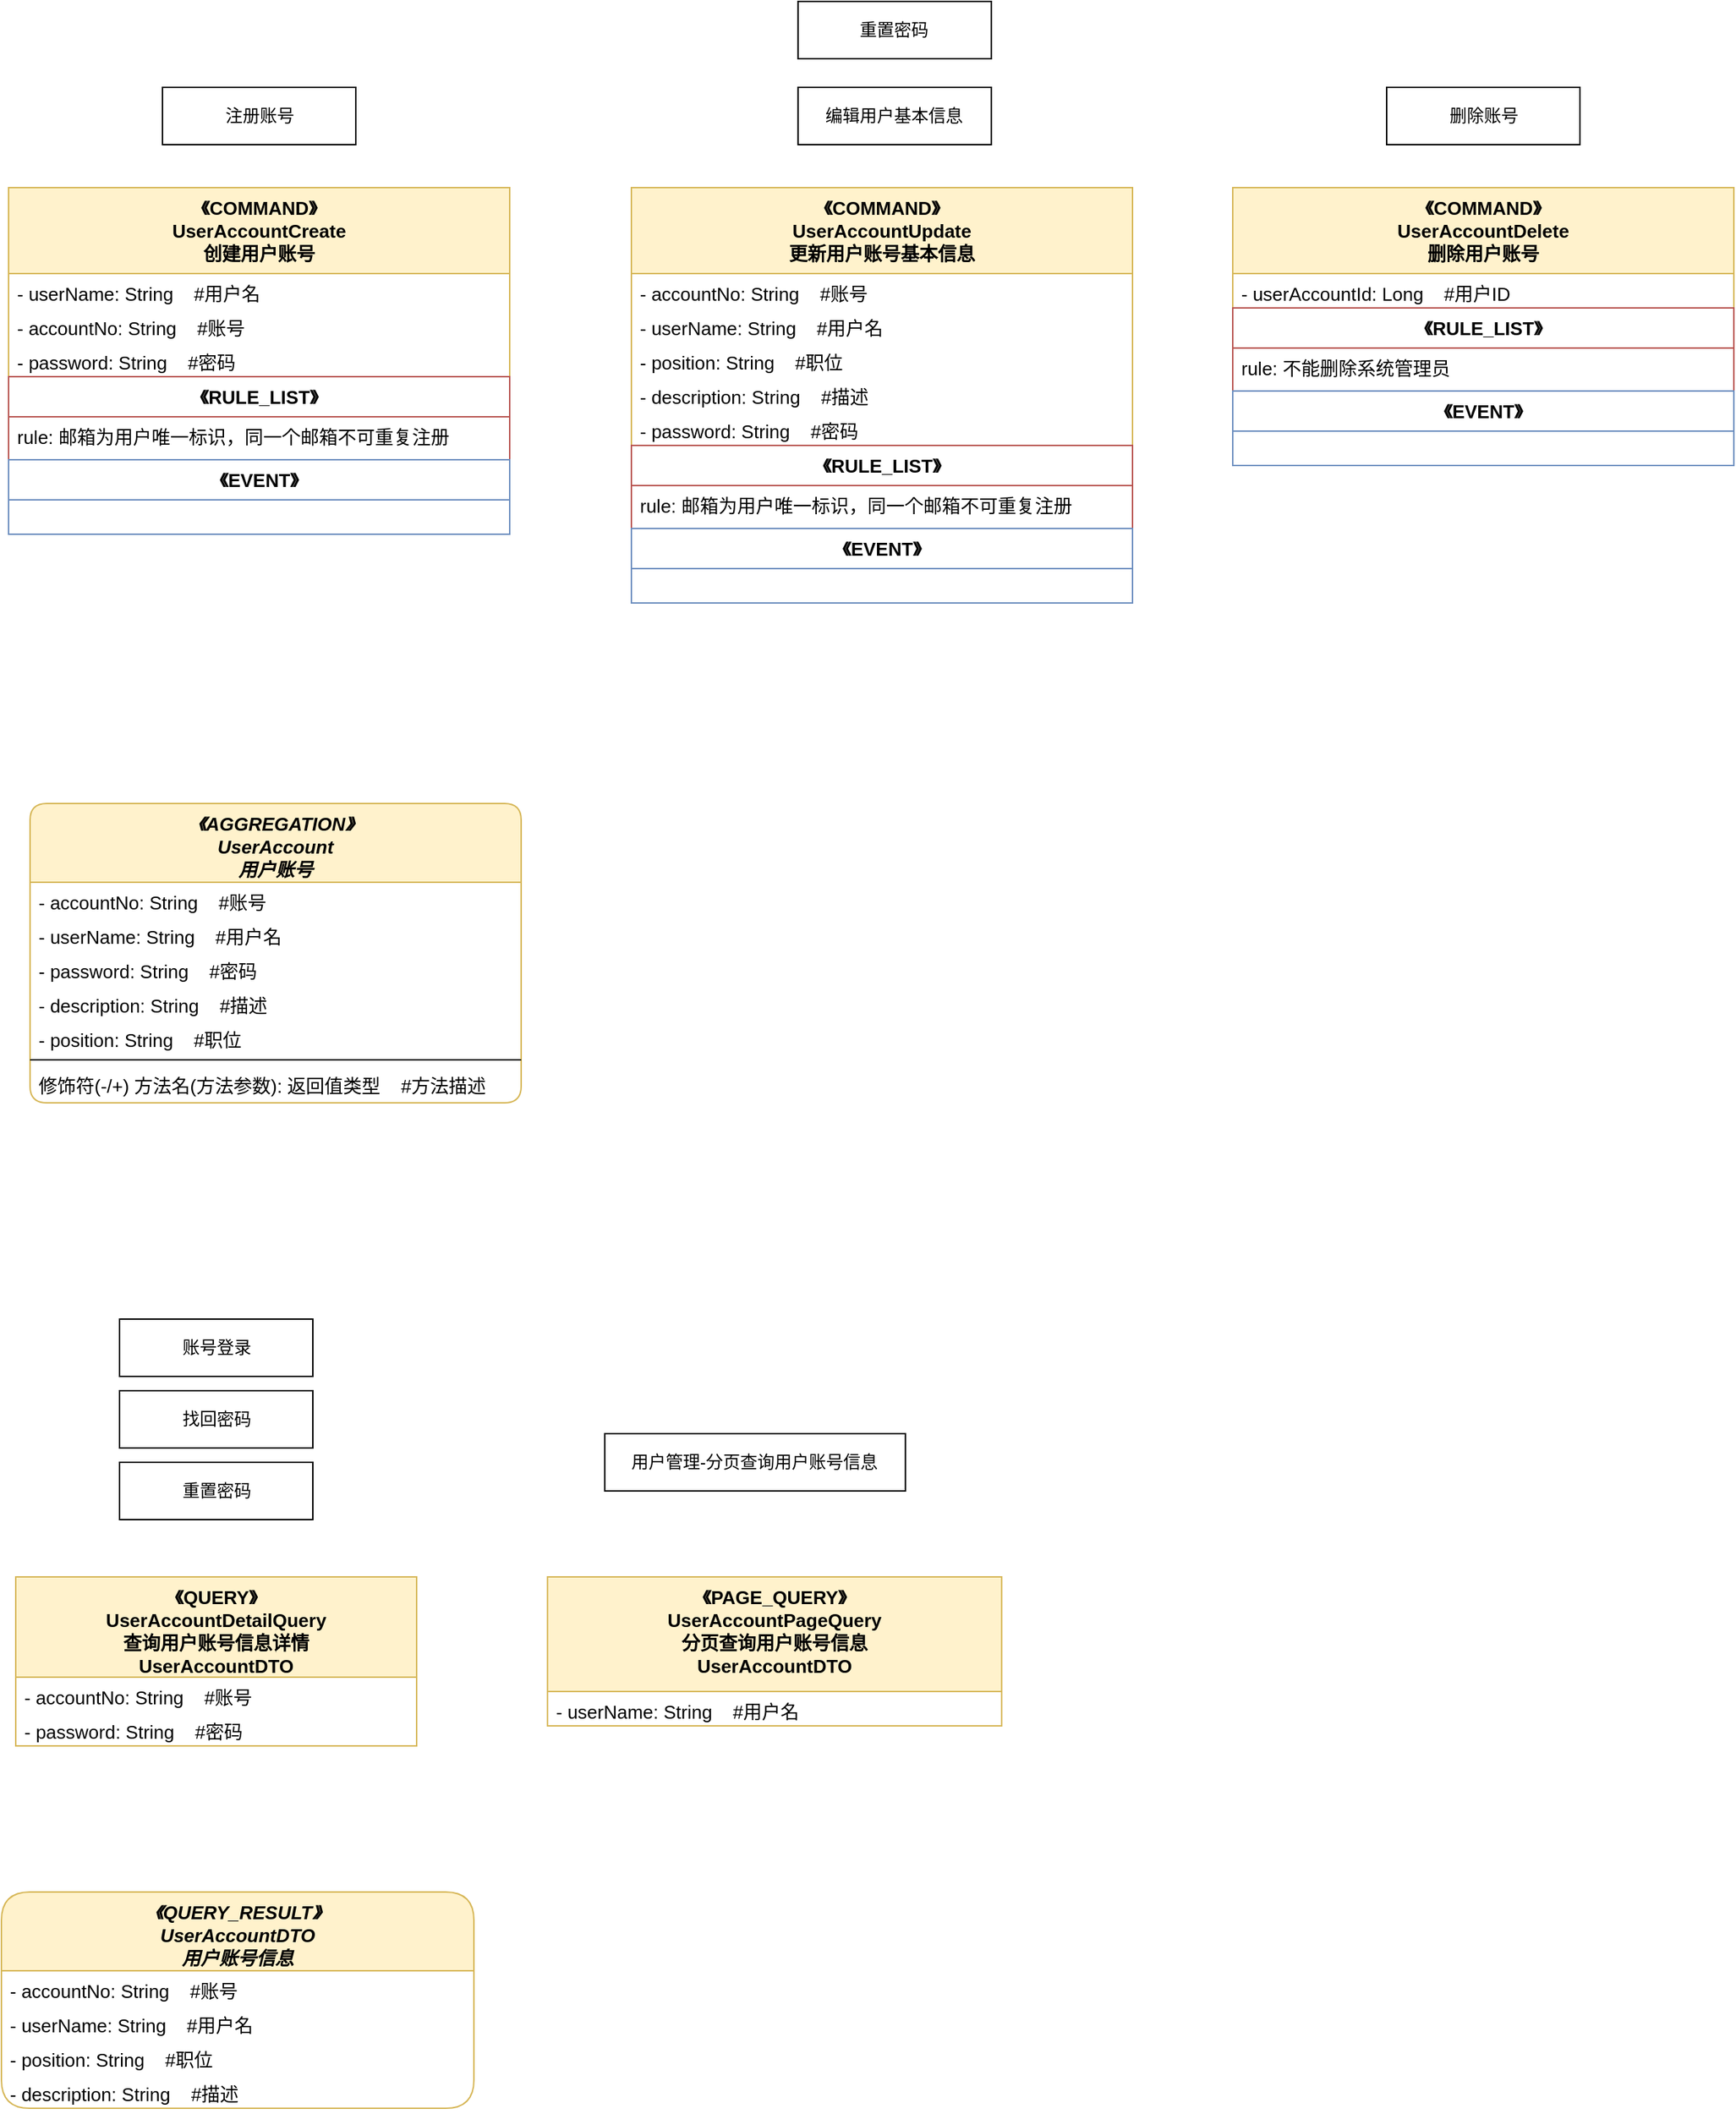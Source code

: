<mxfile version="20.2.3" type="WAKEDATA">
  <diagram id="ycGnjYmzJwle-k11gkEK" name="第 1 页">
    <mxGraphModel dx="2666" dy="2084" grid="1" gridSize="10" guides="1" tooltips="1" connect="1" arrows="1" fold="1" page="0" pageScale="1" pageWidth="827" pageHeight="1169" background="none" math="0" shadow="0">
      <root>
        <mxCell id="0" />
        <mxCell id="1" parent="0" />
        <object label="%nodeDesc%" placeholders="1" nodeDesc="找回密码" shapeType="NODE" id="sKvUZOpLVJZpcuS5SLXf-1">
          <mxCell style="rounded=0;whiteSpace=wrap;html=1;shadow=0;glass=0;sketch=0;fillStyle=auto;strokeWidth=1;metaEdit=1;resizable=1;rotatable=0;snapToPoint=0;connectable=1;absoluteArcSize=0;noLabel=0;labelPadding=0;allowArrows=1;recursiveResize=1;expand=1;editable=1;movable=1;deletable=1;fixDash=0;collapsible=0;portConstraintRotation=0;points=[[0,0.5,0,0,0],[1,0.5,0,0,0]];backgroundOutline=0;resizeHeight=1;resizeWidth=1;" vertex="1" parent="1">
            <mxGeometry x="-717.5" y="-40" width="135" height="40" as="geometry" />
          </mxCell>
        </object>
        <object label="《%shapeType%》&#xa;%className%&#xa;%classDesc%&#xa;%queryResultType%" placeholders="1" shapeType="QUERY" className="UserAccountDetailQuery" queryResultType="UserAccountDTO" classDesc="查询用户账号信息详情" id="sKvUZOpLVJZpcuS5SLXf-2">
          <mxCell style="swimlane;fontStyle=1;align=center;verticalAlign=top;childLayout=stackLayout;horizontal=1;startSize=70;horizontalStack=0;resizeParent=1;resizeParentMax=0;resizeLast=0;collapsible=1;marginBottom=0;fixDash=1;container=1;enumerate=0;treeMoving=1;swimlaneBody=1;fillOpacity=100;strokeOpacity=100;overflow=visible;rounded=0;swimlaneLine=1;sketch=0;shadow=0;arcSize=2;strokeWidth=1;fillStyle=auto;swimlaneFillColor=none;metaEdit=1;labelPadding=0;cloneable=1;separatorColor=none;swimlaneHead=1;noLabel=0;direction=east;portConstraint=none;portConstraintRotation=0;rotation=0;connectable=1;snapToPoint=0;perimeter=rectanglePerimeter;dropTarget=1;expand=1;part=1;backgroundOutline=1;movableLabel=1;autosize=1;fixedWidth=0;resizable=1;resizeWidth=0;resizeHeight=0;rotatable=1;treeFolding=0;pointerEvents=1;moveCells=0;comic=0;enumerateValue=123;allowArrows=0;fontFamily=Helvetica;fontSize=13;fillColor=#fff2cc;strokeColor=#d6b656;" vertex="1" parent="1">
            <mxGeometry x="-790.0" y="90" width="280" height="118" as="geometry">
              <mxRectangle y="28" width="250" height="50" as="alternateBounds" />
            </mxGeometry>
          </mxCell>
        </object>
        <object label="%fieldModify% %fieldName%: %fieldType%    #%fieldDesc%" placeholders="1" shapeType="FIELD" fieldName="accountNo" fieldType="String" fieldModify="-" fieldDesc="账号" id="sKvUZOpLVJZpcuS5SLXf-3">
          <mxCell style="text;strokeColor=none;fillColor=none;align=left;verticalAlign=top;spacingLeft=4;spacingRight=4;overflow=hidden;rotatable=0;points=[];portConstraint=none;metaEdit=1;cloneable=1;rotation=0;connectable=1;container=0;dropTarget=1;imageAspect=1;absoluteArcSize=0;portConstraintRotation=0;snapToPoint=0;fixDash=0;pointerEvents=0;enumerate=0;resizeHeight=1;resizeWidth=1;autosize=1;part=1;movable=1;rounded=0;fontFamily=Helvetica;fontSize=13;fontColor=default;" vertex="1" parent="sKvUZOpLVJZpcuS5SLXf-2">
            <mxGeometry y="70" width="280" height="24" as="geometry" />
          </mxCell>
        </object>
        <object label="%fieldModify% %fieldName%: %fieldType%    #%fieldDesc%" placeholders="1" shapeType="FIELD" fieldName="password" fieldType="String" fieldModify="-" fieldDesc="密码" id="sKvUZOpLVJZpcuS5SLXf-4">
          <mxCell style="text;strokeColor=none;fillColor=none;align=left;verticalAlign=top;spacingLeft=4;spacingRight=4;overflow=hidden;rotatable=0;points=[];portConstraint=none;metaEdit=1;cloneable=1;rotation=0;connectable=1;container=0;dropTarget=1;imageAspect=1;absoluteArcSize=0;portConstraintRotation=0;snapToPoint=0;fixDash=0;pointerEvents=0;enumerate=0;resizeHeight=1;resizeWidth=1;autosize=1;part=1;movable=1;rounded=0;fontFamily=Helvetica;fontSize=13;fontColor=default;" vertex="1" parent="sKvUZOpLVJZpcuS5SLXf-2">
            <mxGeometry y="94" width="280" height="24" as="geometry" />
          </mxCell>
        </object>
        <object label="%nodeDesc%" placeholders="1" nodeDesc="注册账号" shapeType="NODE" id="sKvUZOpLVJZpcuS5SLXf-5">
          <mxCell style="rounded=0;whiteSpace=wrap;html=1;shadow=0;glass=0;sketch=0;fillStyle=auto;strokeWidth=1;metaEdit=1;resizable=1;rotatable=0;snapToPoint=0;connectable=1;absoluteArcSize=0;noLabel=0;labelPadding=0;allowArrows=1;recursiveResize=1;expand=1;editable=1;movable=1;deletable=1;fixDash=0;collapsible=0;portConstraintRotation=0;points=[[0,0.5,0,0,0],[1,0.5,0,0,0]];backgroundOutline=0;resizeHeight=1;resizeWidth=1;" vertex="1" parent="1">
            <mxGeometry x="-687.5" y="-950" width="135" height="40" as="geometry" />
          </mxCell>
        </object>
        <object label="《%shapeType%》&#xa;%className%&#xa;%classDesc%" placeholders="1" shapeType="COMMAND" classPackage="create" classDesc="创建用户账号" className="UserAccountCreate" cmdType="ADD" id="sKvUZOpLVJZpcuS5SLXf-6">
          <mxCell style="swimlane;fontStyle=1;align=center;verticalAlign=top;childLayout=stackLayout;horizontal=1;startSize=60;horizontalStack=0;resizeParent=1;resizeParentMax=0;resizeLast=0;collapsible=1;marginBottom=0;fixDash=1;container=1;enumerate=0;treeMoving=1;swimlaneBody=1;fillOpacity=100;strokeOpacity=100;overflow=visible;rounded=0;swimlaneLine=1;sketch=0;shadow=0;arcSize=9;strokeWidth=1;fillStyle=auto;swimlaneFillColor=default;metaEdit=1;labelPadding=0;cloneable=1;separatorColor=none;swimlaneHead=1;noLabel=0;direction=east;portConstraint=none;portConstraintRotation=0;rotation=0;connectable=0;snapToPoint=0;perimeter=rectanglePerimeter;dropTarget=1;expand=1;part=1;backgroundOutline=1;movableLabel=1;autosize=1;fixedWidth=1;resizable=1;resizeWidth=0;resizeHeight=0;rotatable=1;treeFolding=0;pointerEvents=1;moveCells=0;comic=0;enumerateValue=123;allowArrows=0;fontFamily=Helvetica;fontSize=13;fillColor=#fff2cc;strokeColor=#d6b656;" vertex="1" parent="1">
            <mxGeometry x="-795" y="-880" width="350" height="242" as="geometry">
              <mxRectangle x="-950" y="80" width="350" height="70" as="alternateBounds" />
            </mxGeometry>
          </mxCell>
        </object>
        <object label="%fieldModify% %fieldName%: %fieldType%    #%fieldDesc%" placeholders="1" shapeType="FIELD" fieldName="userName" fieldType="String" fieldModify="-" fieldDesc="用户名" id="sKvUZOpLVJZpcuS5SLXf-30">
          <mxCell style="text;strokeColor=none;fillColor=none;align=left;verticalAlign=top;spacingLeft=4;spacingRight=4;overflow=hidden;rotatable=0;points=[];portConstraint=none;metaEdit=1;cloneable=1;rotation=0;connectable=1;container=0;dropTarget=1;imageAspect=1;absoluteArcSize=0;portConstraintRotation=0;snapToPoint=0;fixDash=0;pointerEvents=0;enumerate=0;resizeHeight=1;resizeWidth=1;autosize=1;part=1;movable=1;rounded=0;fontFamily=Helvetica;fontSize=13;fontColor=default;" vertex="1" parent="sKvUZOpLVJZpcuS5SLXf-6">
            <mxGeometry y="60" width="350" height="24" as="geometry" />
          </mxCell>
        </object>
        <object label="%fieldModify% %fieldName%: %fieldType%    #%fieldDesc%" placeholders="1" shapeType="FIELD" fieldName="accountNo" fieldType="String" fieldModify="-" fieldDesc="账号" id="sKvUZOpLVJZpcuS5SLXf-11">
          <mxCell style="text;strokeColor=none;fillColor=none;align=left;verticalAlign=top;spacingLeft=4;spacingRight=4;overflow=hidden;rotatable=0;points=[];portConstraint=none;metaEdit=1;cloneable=1;rotation=0;connectable=1;container=0;dropTarget=1;imageAspect=1;absoluteArcSize=0;portConstraintRotation=0;snapToPoint=0;fixDash=0;pointerEvents=0;enumerate=0;resizeHeight=1;resizeWidth=1;autosize=1;part=1;movable=1;rounded=0;fontFamily=Helvetica;fontSize=13;fontColor=default;" vertex="1" parent="sKvUZOpLVJZpcuS5SLXf-6">
            <mxGeometry y="84" width="350" height="24" as="geometry" />
          </mxCell>
        </object>
        <object label="%fieldModify% %fieldName%: %fieldType%    #%fieldDesc%" placeholders="1" shapeType="FIELD" fieldName="password" fieldType="String" fieldModify="-" fieldDesc="密码" id="sKvUZOpLVJZpcuS5SLXf-12">
          <mxCell style="text;strokeColor=none;fillColor=none;align=left;verticalAlign=top;spacingLeft=4;spacingRight=4;overflow=hidden;rotatable=0;points=[];portConstraint=none;metaEdit=1;cloneable=1;rotation=0;connectable=1;container=0;dropTarget=1;imageAspect=1;absoluteArcSize=0;portConstraintRotation=0;snapToPoint=0;fixDash=0;pointerEvents=0;enumerate=0;resizeHeight=1;resizeWidth=1;autosize=1;part=1;movable=1;rounded=0;fontFamily=Helvetica;fontSize=13;fontColor=default;" vertex="1" parent="sKvUZOpLVJZpcuS5SLXf-6">
            <mxGeometry y="108" width="350" height="24" as="geometry" />
          </mxCell>
        </object>
        <object label="《%shapeType%》" placeholders="1" shapeType="RULE_LIST" id="sKvUZOpLVJZpcuS5SLXf-8">
          <mxCell style="swimlane;fontStyle=1;align=center;verticalAlign=top;childLayout=stackLayout;horizontal=1;startSize=28;horizontalStack=0;resizeParent=1;resizeParentMax=0;resizeLast=0;collapsible=1;marginBottom=0;fixDash=1;container=1;enumerate=0;treeMoving=1;swimlaneBody=1;fillOpacity=100;strokeOpacity=100;overflow=visible;rounded=0;swimlaneLine=1;sketch=0;shadow=0;arcSize=19;strokeWidth=1;fillStyle=auto;swimlaneFillColor=none;metaEdit=1;labelPadding=0;cloneable=1;separatorColor=none;swimlaneHead=1;noLabel=0;direction=east;portConstraint=none;portConstraintRotation=0;rotation=0;connectable=0;snapToPoint=0;perimeter=rectanglePerimeter;dropTarget=1;expand=1;part=1;backgroundOutline=1;movableLabel=1;autosize=1;fixedWidth=0;resizable=1;resizeWidth=0;resizeHeight=0;rotatable=1;treeFolding=0;pointerEvents=1;moveCells=0;comic=0;enumerateValue=123;allowArrows=0;fontFamily=Helvetica;fontSize=13;glass=0;editable=1;movable=1;deletable=1;fillColor=none;strokeColor=#b85450;gradientColor=none;" vertex="1" parent="sKvUZOpLVJZpcuS5SLXf-6">
            <mxGeometry y="132" width="350" height="58" as="geometry">
              <mxRectangle y="256" width="420" height="50" as="alternateBounds" />
            </mxGeometry>
          </mxCell>
        </object>
        <object label="rule: %ruleDesc%" placeholders="1" shapeType="RULE_ITEM" ruleDesc="邮箱为用户唯一标识，同一个邮箱不可重复注册" id="sKvUZOpLVJZpcuS5SLXf-9">
          <mxCell style="text;strokeColor=none;fillColor=none;align=left;verticalAlign=top;spacingLeft=4;spacingRight=4;overflow=hidden;rotatable=0;points=[];portConstraint=none;metaEdit=1;cloneable=1;rotation=0;connectable=1;container=0;dropTarget=1;imageAspect=1;absoluteArcSize=0;portConstraintRotation=0;snapToPoint=0;fixDash=0;pointerEvents=0;enumerate=0;resizeHeight=1;resizeWidth=1;autosize=1;part=1;movable=1;rounded=0;fontFamily=Helvetica;fontSize=13;fontColor=default;" vertex="1" parent="sKvUZOpLVJZpcuS5SLXf-8">
            <mxGeometry y="28" width="350" height="30" as="geometry" />
          </mxCell>
        </object>
        <object label="《%shapeType%》" placeholders="1" shapeType="EVENT" id="sKvUZOpLVJZpcuS5SLXf-10">
          <mxCell style="swimlane;fontStyle=1;align=center;verticalAlign=top;childLayout=stackLayout;horizontal=1;startSize=28;horizontalStack=0;resizeParent=1;resizeParentMax=0;resizeLast=0;collapsible=1;marginBottom=0;fixDash=1;container=1;enumerate=0;treeMoving=1;swimlaneBody=1;fillOpacity=100;strokeOpacity=100;overflow=visible;rounded=0;swimlaneLine=1;sketch=0;shadow=0;arcSize=19;strokeWidth=1;fillStyle=auto;swimlaneFillColor=none;metaEdit=1;labelPadding=0;cloneable=1;separatorColor=none;swimlaneHead=1;noLabel=0;direction=east;portConstraint=none;portConstraintRotation=0;rotation=0;connectable=0;snapToPoint=0;perimeter=rectanglePerimeter;dropTarget=1;expand=1;part=1;backgroundOutline=1;movableLabel=1;autosize=1;fixedWidth=0;resizable=1;resizeWidth=0;resizeHeight=0;rotatable=1;treeFolding=0;pointerEvents=1;moveCells=0;comic=0;enumerateValue=123;allowArrows=0;fontFamily=Helvetica;fontSize=13;glass=0;editable=1;movable=1;deletable=1;fillColor=none;strokeColor=#6c8ebf;gradientColor=#7ea6e0;" vertex="1" parent="sKvUZOpLVJZpcuS5SLXf-6">
            <mxGeometry y="190" width="350" height="52" as="geometry">
              <mxRectangle y="204" width="420" height="50" as="alternateBounds" />
            </mxGeometry>
          </mxCell>
        </object>
        <object label="%nodeDesc%" placeholders="1" nodeDesc="账号登录" shapeType="NODE" id="sKvUZOpLVJZpcuS5SLXf-14">
          <mxCell style="rounded=0;whiteSpace=wrap;html=1;shadow=0;glass=0;sketch=0;fillStyle=auto;strokeWidth=1;metaEdit=1;resizable=1;rotatable=0;snapToPoint=0;connectable=1;absoluteArcSize=0;noLabel=0;labelPadding=0;allowArrows=1;recursiveResize=1;expand=1;editable=1;movable=1;deletable=1;fixDash=0;collapsible=0;portConstraintRotation=0;points=[[0,0.5,0,0,0],[1,0.5,0,0,0]];backgroundOutline=0;resizeHeight=1;resizeWidth=1;" vertex="1" parent="1">
            <mxGeometry x="-717.5" y="-90" width="135" height="40" as="geometry" />
          </mxCell>
        </object>
        <object label="%nodeDesc%" placeholders="1" nodeDesc="编辑用户基本信息" shapeType="NODE" id="sKvUZOpLVJZpcuS5SLXf-16">
          <mxCell style="rounded=0;whiteSpace=wrap;html=1;shadow=0;glass=0;sketch=0;fillStyle=auto;strokeWidth=1;metaEdit=1;resizable=1;rotatable=0;snapToPoint=0;connectable=1;absoluteArcSize=0;noLabel=0;labelPadding=0;allowArrows=1;recursiveResize=1;expand=1;editable=1;movable=1;deletable=1;fixDash=0;collapsible=0;portConstraintRotation=0;points=[[0,0.5,0,0,0],[1,0.5,0,0,0]];backgroundOutline=0;resizeHeight=1;resizeWidth=1;" vertex="1" parent="1">
            <mxGeometry x="-243.62" y="-950" width="135" height="40" as="geometry" />
          </mxCell>
        </object>
        <object label="《%shapeType%》&#xa;%className%&#xa;%classDesc%" placeholders="1" shapeType="COMMAND" classPackage="update" classDesc="更新用户账号基本信息" className="UserAccountUpdate" cmdType="UPDATE" id="sKvUZOpLVJZpcuS5SLXf-17">
          <mxCell style="swimlane;fontStyle=1;align=center;verticalAlign=top;childLayout=stackLayout;horizontal=1;startSize=60;horizontalStack=0;resizeParent=1;resizeParentMax=0;resizeLast=0;collapsible=1;marginBottom=0;fixDash=1;container=1;enumerate=0;treeMoving=1;swimlaneBody=1;fillOpacity=100;strokeOpacity=100;overflow=visible;rounded=0;swimlaneLine=1;sketch=0;shadow=0;arcSize=9;strokeWidth=1;fillStyle=auto;swimlaneFillColor=default;metaEdit=1;labelPadding=0;cloneable=1;separatorColor=none;swimlaneHead=1;noLabel=0;direction=east;portConstraint=none;portConstraintRotation=0;rotation=0;connectable=0;snapToPoint=0;perimeter=rectanglePerimeter;dropTarget=1;expand=1;part=1;backgroundOutline=1;movableLabel=1;autosize=1;fixedWidth=1;resizable=1;resizeWidth=0;resizeHeight=0;rotatable=1;treeFolding=0;pointerEvents=1;moveCells=0;comic=0;enumerateValue=123;allowArrows=0;fontFamily=Helvetica;fontSize=13;fillColor=#fff2cc;strokeColor=#d6b656;" vertex="1" parent="1">
            <mxGeometry x="-360" y="-880" width="350" height="290" as="geometry">
              <mxRectangle x="-950" y="80" width="350" height="70" as="alternateBounds" />
            </mxGeometry>
          </mxCell>
        </object>
        <object label="%fieldModify% %fieldName%: %fieldType%    #%fieldDesc%" placeholders="1" shapeType="FIELD" fieldName="accountNo" fieldType="String" fieldModify="-" fieldDesc="账号" id="sKvUZOpLVJZpcuS5SLXf-18">
          <mxCell style="text;strokeColor=none;fillColor=none;align=left;verticalAlign=top;spacingLeft=4;spacingRight=4;overflow=hidden;rotatable=0;points=[];portConstraint=none;metaEdit=1;cloneable=1;rotation=0;connectable=1;container=0;dropTarget=1;imageAspect=1;absoluteArcSize=0;portConstraintRotation=0;snapToPoint=0;fixDash=0;pointerEvents=0;enumerate=0;resizeHeight=1;resizeWidth=1;autosize=1;part=1;movable=1;rounded=0;fontFamily=Helvetica;fontSize=13;fontColor=default;" vertex="1" parent="sKvUZOpLVJZpcuS5SLXf-17">
            <mxGeometry y="60" width="350" height="24" as="geometry" />
          </mxCell>
        </object>
        <object label="%fieldModify% %fieldName%: %fieldType%    #%fieldDesc%" placeholders="1" shapeType="FIELD" fieldName="userName" fieldType="String" fieldModify="-" fieldDesc="用户名" id="sKvUZOpLVJZpcuS5SLXf-23">
          <mxCell style="text;strokeColor=none;fillColor=none;align=left;verticalAlign=top;spacingLeft=4;spacingRight=4;overflow=hidden;rotatable=0;points=[];portConstraint=none;metaEdit=1;cloneable=1;rotation=0;connectable=1;container=0;dropTarget=1;imageAspect=1;absoluteArcSize=0;portConstraintRotation=0;snapToPoint=0;fixDash=0;pointerEvents=0;enumerate=0;resizeHeight=1;resizeWidth=1;autosize=1;part=1;movable=1;rounded=0;fontFamily=Helvetica;fontSize=13;fontColor=default;" vertex="1" parent="sKvUZOpLVJZpcuS5SLXf-17">
            <mxGeometry y="84" width="350" height="24" as="geometry" />
          </mxCell>
        </object>
        <object label="%fieldModify% %fieldName%: %fieldType%    #%fieldDesc%" placeholders="1" shapeType="FIELD" fieldName="position" fieldType="String" fieldModify="-" fieldDesc="职位" id="sKvUZOpLVJZpcuS5SLXf-24">
          <mxCell style="text;strokeColor=none;fillColor=none;align=left;verticalAlign=top;spacingLeft=4;spacingRight=4;overflow=hidden;rotatable=0;points=[];portConstraint=none;metaEdit=1;cloneable=1;rotation=0;connectable=1;container=0;dropTarget=1;imageAspect=1;absoluteArcSize=0;portConstraintRotation=0;snapToPoint=0;fixDash=0;pointerEvents=0;enumerate=0;resizeHeight=1;resizeWidth=1;autosize=1;part=1;movable=1;rounded=0;fontFamily=Helvetica;fontSize=13;fontColor=default;" vertex="1" parent="sKvUZOpLVJZpcuS5SLXf-17">
            <mxGeometry y="108" width="350" height="24" as="geometry" />
          </mxCell>
        </object>
        <object label="%fieldModify% %fieldName%: %fieldType%    #%fieldDesc%" placeholders="1" shapeType="FIELD" fieldName="description" fieldType="String" fieldModify="-" fieldDesc="描述" id="sKvUZOpLVJZpcuS5SLXf-25">
          <mxCell style="text;strokeColor=none;fillColor=none;align=left;verticalAlign=top;spacingLeft=4;spacingRight=4;overflow=hidden;rotatable=0;points=[];portConstraint=none;metaEdit=1;cloneable=1;rotation=0;connectable=1;container=0;dropTarget=1;imageAspect=1;absoluteArcSize=0;portConstraintRotation=0;snapToPoint=0;fixDash=0;pointerEvents=0;enumerate=0;resizeHeight=1;resizeWidth=1;autosize=1;part=1;movable=1;rounded=0;fontFamily=Helvetica;fontSize=13;fontColor=default;" vertex="1" parent="sKvUZOpLVJZpcuS5SLXf-17">
            <mxGeometry y="132" width="350" height="24" as="geometry" />
          </mxCell>
        </object>
        <object label="%fieldModify% %fieldName%: %fieldType%    #%fieldDesc%" placeholders="1" shapeType="FIELD" fieldName="password" fieldType="String" fieldModify="-" fieldDesc="密码" id="sKvUZOpLVJZpcuS5SLXf-19">
          <mxCell style="text;strokeColor=none;fillColor=none;align=left;verticalAlign=top;spacingLeft=4;spacingRight=4;overflow=hidden;rotatable=0;points=[];portConstraint=none;metaEdit=1;cloneable=1;rotation=0;connectable=1;container=0;dropTarget=1;imageAspect=1;absoluteArcSize=0;portConstraintRotation=0;snapToPoint=0;fixDash=0;pointerEvents=0;enumerate=0;resizeHeight=1;resizeWidth=1;autosize=1;part=1;movable=1;rounded=0;fontFamily=Helvetica;fontSize=13;fontColor=default;" vertex="1" parent="sKvUZOpLVJZpcuS5SLXf-17">
            <mxGeometry y="156" width="350" height="24" as="geometry" />
          </mxCell>
        </object>
        <object label="《%shapeType%》" placeholders="1" shapeType="RULE_LIST" id="sKvUZOpLVJZpcuS5SLXf-20">
          <mxCell style="swimlane;fontStyle=1;align=center;verticalAlign=top;childLayout=stackLayout;horizontal=1;startSize=28;horizontalStack=0;resizeParent=1;resizeParentMax=0;resizeLast=0;collapsible=1;marginBottom=0;fixDash=1;container=1;enumerate=0;treeMoving=1;swimlaneBody=1;fillOpacity=100;strokeOpacity=100;overflow=visible;rounded=0;swimlaneLine=1;sketch=0;shadow=0;arcSize=19;strokeWidth=1;fillStyle=auto;swimlaneFillColor=none;metaEdit=1;labelPadding=0;cloneable=1;separatorColor=none;swimlaneHead=1;noLabel=0;direction=east;portConstraint=none;portConstraintRotation=0;rotation=0;connectable=0;snapToPoint=0;perimeter=rectanglePerimeter;dropTarget=1;expand=1;part=1;backgroundOutline=1;movableLabel=1;autosize=1;fixedWidth=0;resizable=1;resizeWidth=0;resizeHeight=0;rotatable=1;treeFolding=0;pointerEvents=1;moveCells=0;comic=0;enumerateValue=123;allowArrows=0;fontFamily=Helvetica;fontSize=13;glass=0;editable=1;movable=1;deletable=1;fillColor=none;strokeColor=#b85450;gradientColor=none;" vertex="1" parent="sKvUZOpLVJZpcuS5SLXf-17">
            <mxGeometry y="180" width="350" height="58" as="geometry">
              <mxRectangle y="256" width="420" height="50" as="alternateBounds" />
            </mxGeometry>
          </mxCell>
        </object>
        <object label="rule: %ruleDesc%" placeholders="1" shapeType="RULE_ITEM" ruleDesc="邮箱为用户唯一标识，同一个邮箱不可重复注册" id="sKvUZOpLVJZpcuS5SLXf-21">
          <mxCell style="text;strokeColor=none;fillColor=none;align=left;verticalAlign=top;spacingLeft=4;spacingRight=4;overflow=hidden;rotatable=0;points=[];portConstraint=none;metaEdit=1;cloneable=1;rotation=0;connectable=1;container=0;dropTarget=1;imageAspect=1;absoluteArcSize=0;portConstraintRotation=0;snapToPoint=0;fixDash=0;pointerEvents=0;enumerate=0;resizeHeight=1;resizeWidth=1;autosize=1;part=1;movable=1;rounded=0;fontFamily=Helvetica;fontSize=13;fontColor=default;" vertex="1" parent="sKvUZOpLVJZpcuS5SLXf-20">
            <mxGeometry y="28" width="350" height="30" as="geometry" />
          </mxCell>
        </object>
        <object label="《%shapeType%》" placeholders="1" shapeType="EVENT" id="sKvUZOpLVJZpcuS5SLXf-22">
          <mxCell style="swimlane;fontStyle=1;align=center;verticalAlign=top;childLayout=stackLayout;horizontal=1;startSize=28;horizontalStack=0;resizeParent=1;resizeParentMax=0;resizeLast=0;collapsible=1;marginBottom=0;fixDash=1;container=1;enumerate=0;treeMoving=1;swimlaneBody=1;fillOpacity=100;strokeOpacity=100;overflow=visible;rounded=0;swimlaneLine=1;sketch=0;shadow=0;arcSize=19;strokeWidth=1;fillStyle=auto;swimlaneFillColor=none;metaEdit=1;labelPadding=0;cloneable=1;separatorColor=none;swimlaneHead=1;noLabel=0;direction=east;portConstraint=none;portConstraintRotation=0;rotation=0;connectable=0;snapToPoint=0;perimeter=rectanglePerimeter;dropTarget=1;expand=1;part=1;backgroundOutline=1;movableLabel=1;autosize=1;fixedWidth=0;resizable=1;resizeWidth=0;resizeHeight=0;rotatable=1;treeFolding=0;pointerEvents=1;moveCells=0;comic=0;enumerateValue=123;allowArrows=0;fontFamily=Helvetica;fontSize=13;glass=0;editable=1;movable=1;deletable=1;fillColor=none;strokeColor=#6c8ebf;gradientColor=#7ea6e0;" vertex="1" parent="sKvUZOpLVJZpcuS5SLXf-17">
            <mxGeometry y="238" width="350" height="52" as="geometry">
              <mxRectangle y="204" width="420" height="50" as="alternateBounds" />
            </mxGeometry>
          </mxCell>
        </object>
        <object label="%nodeDesc%" placeholders="1" nodeDesc="重置密码" shapeType="NODE" id="sKvUZOpLVJZpcuS5SLXf-26">
          <mxCell style="rounded=0;whiteSpace=wrap;html=1;shadow=0;glass=0;sketch=0;fillStyle=auto;strokeWidth=1;metaEdit=1;resizable=1;rotatable=0;snapToPoint=0;connectable=1;absoluteArcSize=0;noLabel=0;labelPadding=0;allowArrows=1;recursiveResize=1;expand=1;editable=1;movable=1;deletable=1;fixDash=0;collapsible=0;portConstraintRotation=0;points=[[0,0.5,0,0,0],[1,0.5,0,0,0]];backgroundOutline=0;resizeHeight=1;resizeWidth=1;" vertex="1" parent="1">
            <mxGeometry x="-243.62" y="-1010" width="135" height="40" as="geometry" />
          </mxCell>
        </object>
        <object label="%nodeDesc%" placeholders="1" nodeDesc="用户管理-分页查询用户账号信息" shapeType="NODE" id="sKvUZOpLVJZpcuS5SLXf-27">
          <mxCell style="rounded=0;whiteSpace=wrap;html=1;shadow=0;glass=0;sketch=0;fillStyle=auto;strokeWidth=1;metaEdit=1;resizable=1;rotatable=0;snapToPoint=0;connectable=1;absoluteArcSize=0;noLabel=0;labelPadding=0;allowArrows=1;recursiveResize=1;expand=1;editable=1;movable=1;deletable=1;fixDash=0;collapsible=0;portConstraintRotation=0;points=[[0,0.5,0,0,0],[1,0.5,0,0,0]];backgroundOutline=0;resizeHeight=1;resizeWidth=1;" vertex="1" parent="1">
            <mxGeometry x="-378.62" y="-10" width="210" height="40" as="geometry" />
          </mxCell>
        </object>
        <object label="《%shapeType%》&#xa;%className%&#xa;%classDesc%&#xa;%queryResultType%" placeholders="1" shapeType="PAGE_QUERY" className="UserAccountPageQuery" classDesc="分页查询用户账号信息" queryResultType="UserAccountDTO" id="sKvUZOpLVJZpcuS5SLXf-28">
          <mxCell style="swimlane;fontStyle=1;align=center;verticalAlign=top;childLayout=stackLayout;horizontal=1;startSize=80;horizontalStack=0;resizeParent=1;resizeParentMax=0;resizeLast=0;collapsible=1;marginBottom=0;fixDash=1;container=1;enumerate=0;treeMoving=1;swimlaneBody=1;fillOpacity=100;strokeOpacity=100;overflow=visible;rounded=0;swimlaneLine=1;sketch=0;shadow=0;arcSize=3;strokeWidth=1;fillStyle=auto;swimlaneFillColor=none;metaEdit=1;labelPadding=0;cloneable=1;separatorColor=none;swimlaneHead=1;noLabel=0;direction=east;portConstraint=none;portConstraintRotation=0;rotation=0;connectable=1;snapToPoint=0;perimeter=rectanglePerimeter;dropTarget=1;expand=1;part=1;backgroundOutline=1;movableLabel=1;autosize=1;fixedWidth=0;resizable=1;resizeWidth=0;resizeHeight=0;rotatable=1;treeFolding=0;pointerEvents=1;moveCells=0;comic=0;enumerateValue=123;allowArrows=0;fontFamily=Helvetica;fontSize=13;fillColor=#fff2cc;strokeColor=#d6b656;" vertex="1" parent="1">
            <mxGeometry x="-418.62" y="90" width="317.25" height="104" as="geometry">
              <mxRectangle y="28" width="250" height="50" as="alternateBounds" />
            </mxGeometry>
          </mxCell>
        </object>
        <object label="%fieldModify% %fieldName%: %fieldType%    #%fieldDesc%" placeholders="1" shapeType="FIELD" fieldName="userName" fieldType="String" fieldModify="-" fieldDesc="用户名" id="sKvUZOpLVJZpcuS5SLXf-56">
          <mxCell style="text;strokeColor=none;fillColor=none;align=left;verticalAlign=top;spacingLeft=4;spacingRight=4;overflow=hidden;rotatable=0;points=[];portConstraint=none;metaEdit=1;cloneable=1;rotation=0;connectable=1;container=0;dropTarget=1;imageAspect=1;absoluteArcSize=0;portConstraintRotation=0;snapToPoint=0;fixDash=0;pointerEvents=0;enumerate=0;resizeHeight=1;resizeWidth=1;autosize=1;part=1;movable=1;rounded=0;fontFamily=Helvetica;fontSize=13;fontColor=default;" vertex="1" parent="sKvUZOpLVJZpcuS5SLXf-28">
            <mxGeometry y="80" width="317.25" height="24" as="geometry" />
          </mxCell>
        </object>
        <object label="%nodeDesc%" placeholders="1" nodeDesc="删除账号" shapeType="NODE" id="sKvUZOpLVJZpcuS5SLXf-31">
          <mxCell style="rounded=0;whiteSpace=wrap;html=1;shadow=0;glass=0;sketch=0;fillStyle=auto;strokeWidth=1;metaEdit=1;resizable=1;rotatable=0;snapToPoint=0;connectable=1;absoluteArcSize=0;noLabel=0;labelPadding=0;allowArrows=1;recursiveResize=1;expand=1;editable=1;movable=1;deletable=1;fixDash=0;collapsible=0;portConstraintRotation=0;points=[[0,0.5,0,0,0],[1,0.5,0,0,0]];backgroundOutline=0;resizeHeight=1;resizeWidth=1;" vertex="1" parent="1">
            <mxGeometry x="167.5" y="-950" width="135" height="40" as="geometry" />
          </mxCell>
        </object>
        <object label="《%shapeType%》&#xa;%className%&#xa;%classDesc%" placeholders="1" shapeType="COMMAND" classPackage="delete" classDesc="删除用户账号" className="UserAccountDelete" cmdType="DELETE" id="sKvUZOpLVJZpcuS5SLXf-32">
          <mxCell style="swimlane;fontStyle=1;align=center;verticalAlign=top;childLayout=stackLayout;horizontal=1;startSize=60;horizontalStack=0;resizeParent=1;resizeParentMax=0;resizeLast=0;collapsible=1;marginBottom=0;fixDash=1;container=1;enumerate=0;treeMoving=1;swimlaneBody=1;fillOpacity=100;strokeOpacity=100;overflow=visible;rounded=0;swimlaneLine=1;sketch=0;shadow=0;arcSize=9;strokeWidth=1;fillStyle=auto;swimlaneFillColor=default;metaEdit=1;labelPadding=0;cloneable=1;separatorColor=none;swimlaneHead=1;noLabel=0;direction=east;portConstraint=none;portConstraintRotation=0;rotation=0;connectable=0;snapToPoint=0;perimeter=rectanglePerimeter;dropTarget=1;expand=1;part=1;backgroundOutline=1;movableLabel=1;autosize=1;fixedWidth=1;resizable=1;resizeWidth=0;resizeHeight=0;rotatable=1;treeFolding=0;pointerEvents=1;moveCells=0;comic=0;enumerateValue=123;allowArrows=0;fontFamily=Helvetica;fontSize=13;fillColor=#fff2cc;strokeColor=#d6b656;" vertex="1" parent="1">
            <mxGeometry x="60" y="-880" width="350" height="194" as="geometry">
              <mxRectangle x="-950" y="80" width="350" height="70" as="alternateBounds" />
            </mxGeometry>
          </mxCell>
        </object>
        <object label="%fieldModify% %fieldName%: %fieldType%    #%fieldDesc%" placeholders="1" shapeType="FIELD" fieldName="userAccountId" fieldType="Long" fieldModify="-" fieldDesc="用户ID" id="sKvUZOpLVJZpcuS5SLXf-33">
          <mxCell style="text;strokeColor=none;fillColor=none;align=left;verticalAlign=top;spacingLeft=4;spacingRight=4;overflow=hidden;rotatable=0;points=[];portConstraint=none;metaEdit=1;cloneable=1;rotation=0;connectable=1;container=0;dropTarget=1;imageAspect=1;absoluteArcSize=0;portConstraintRotation=0;snapToPoint=0;fixDash=0;pointerEvents=0;enumerate=0;resizeHeight=1;resizeWidth=1;autosize=1;part=1;movable=1;rounded=0;fontFamily=Helvetica;fontSize=13;fontColor=default;" vertex="1" parent="sKvUZOpLVJZpcuS5SLXf-32">
            <mxGeometry y="60" width="350" height="24" as="geometry" />
          </mxCell>
        </object>
        <object label="《%shapeType%》" placeholders="1" shapeType="RULE_LIST" id="sKvUZOpLVJZpcuS5SLXf-36">
          <mxCell style="swimlane;fontStyle=1;align=center;verticalAlign=top;childLayout=stackLayout;horizontal=1;startSize=28;horizontalStack=0;resizeParent=1;resizeParentMax=0;resizeLast=0;collapsible=1;marginBottom=0;fixDash=1;container=1;enumerate=0;treeMoving=1;swimlaneBody=1;fillOpacity=100;strokeOpacity=100;overflow=visible;rounded=0;swimlaneLine=1;sketch=0;shadow=0;arcSize=19;strokeWidth=1;fillStyle=auto;swimlaneFillColor=none;metaEdit=1;labelPadding=0;cloneable=1;separatorColor=none;swimlaneHead=1;noLabel=0;direction=east;portConstraint=none;portConstraintRotation=0;rotation=0;connectable=0;snapToPoint=0;perimeter=rectanglePerimeter;dropTarget=1;expand=1;part=1;backgroundOutline=1;movableLabel=1;autosize=1;fixedWidth=0;resizable=1;resizeWidth=0;resizeHeight=0;rotatable=1;treeFolding=0;pointerEvents=1;moveCells=0;comic=0;enumerateValue=123;allowArrows=0;fontFamily=Helvetica;fontSize=13;glass=0;editable=1;movable=1;deletable=1;fillColor=none;strokeColor=#b85450;gradientColor=none;" vertex="1" parent="sKvUZOpLVJZpcuS5SLXf-32">
            <mxGeometry y="84" width="350" height="58" as="geometry">
              <mxRectangle y="256" width="420" height="50" as="alternateBounds" />
            </mxGeometry>
          </mxCell>
        </object>
        <object label="rule: %ruleDesc%" placeholders="1" shapeType="RULE_ITEM" ruleDesc="不能删除系统管理员" id="sKvUZOpLVJZpcuS5SLXf-37">
          <mxCell style="text;strokeColor=none;fillColor=none;align=left;verticalAlign=top;spacingLeft=4;spacingRight=4;overflow=hidden;rotatable=0;points=[];portConstraint=none;metaEdit=1;cloneable=1;rotation=0;connectable=1;container=0;dropTarget=1;imageAspect=1;absoluteArcSize=0;portConstraintRotation=0;snapToPoint=0;fixDash=0;pointerEvents=0;enumerate=0;resizeHeight=1;resizeWidth=1;autosize=1;part=1;movable=1;rounded=0;fontFamily=Helvetica;fontSize=13;fontColor=default;" vertex="1" parent="sKvUZOpLVJZpcuS5SLXf-36">
            <mxGeometry y="28" width="350" height="30" as="geometry" />
          </mxCell>
        </object>
        <object label="《%shapeType%》" placeholders="1" shapeType="EVENT" id="sKvUZOpLVJZpcuS5SLXf-38">
          <mxCell style="swimlane;fontStyle=1;align=center;verticalAlign=top;childLayout=stackLayout;horizontal=1;startSize=28;horizontalStack=0;resizeParent=1;resizeParentMax=0;resizeLast=0;collapsible=1;marginBottom=0;fixDash=1;container=1;enumerate=0;treeMoving=1;swimlaneBody=1;fillOpacity=100;strokeOpacity=100;overflow=visible;rounded=0;swimlaneLine=1;sketch=0;shadow=0;arcSize=19;strokeWidth=1;fillStyle=auto;swimlaneFillColor=none;metaEdit=1;labelPadding=0;cloneable=1;separatorColor=none;swimlaneHead=1;noLabel=0;direction=east;portConstraint=none;portConstraintRotation=0;rotation=0;connectable=0;snapToPoint=0;perimeter=rectanglePerimeter;dropTarget=1;expand=1;part=1;backgroundOutline=1;movableLabel=1;autosize=1;fixedWidth=0;resizable=1;resizeWidth=0;resizeHeight=0;rotatable=1;treeFolding=0;pointerEvents=1;moveCells=0;comic=0;enumerateValue=123;allowArrows=0;fontFamily=Helvetica;fontSize=13;glass=0;editable=1;movable=1;deletable=1;fillColor=none;strokeColor=#6c8ebf;gradientColor=#7ea6e0;" vertex="1" parent="sKvUZOpLVJZpcuS5SLXf-32">
            <mxGeometry y="142" width="350" height="52" as="geometry">
              <mxRectangle y="204" width="420" height="50" as="alternateBounds" />
            </mxGeometry>
          </mxCell>
        </object>
        <object label="《%shapeType%》&#xa;%className%&#xa;%classDesc%" placeholders="1" shapeType="AGGREGATION" className="UserAccount" classDesc="用户账号" id="sKvUZOpLVJZpcuS5SLXf-39">
          <mxCell style="swimlane;fontStyle=3;align=center;verticalAlign=top;childLayout=stackLayout;horizontal=1;startSize=55;horizontalStack=0;resizeParent=1;resizeParentMax=0;resizeLast=0;collapsible=1;marginBottom=0;fixDash=1;container=1;enumerate=0;treeMoving=1;swimlaneBody=1;fillOpacity=100;strokeOpacity=100;overflow=visible;rounded=1;swimlaneLine=1;sketch=0;shadow=0;arcSize=7;fillColor=#fff2cc;strokeColor=#d6b656;strokeWidth=1;fillStyle=auto;swimlaneFillColor=default;metaEdit=1;labelPadding=0;cloneable=1;separatorColor=none;swimlaneHead=1;noLabel=0;direction=east;portConstraint=none;portConstraintRotation=0;rotation=0;connectable=1;snapToPoint=0;perimeter=rectanglePerimeter;dropTarget=1;expand=1;part=1;backgroundOutline=1;movableLabel=1;autosize=1;fixedWidth=0;resizable=1;resizeWidth=0;resizeHeight=0;rotatable=1;treeFolding=0;pointerEvents=1;moveCells=0;comic=0;enumerateValue=123;allowArrows=0;glass=0;fontFamily=Helvetica;fontSize=13;fontColor=default;" vertex="1" parent="1">
            <mxGeometry x="-780" y="-450" width="343" height="209" as="geometry">
              <mxRectangle x="70" y="410" width="250" height="50" as="alternateBounds" />
            </mxGeometry>
          </mxCell>
        </object>
        <object label="%fieldModify% %fieldName%: %fieldType%    #%fieldDesc%" placeholders="1" shapeType="FIELD" fieldName="accountNo" fieldType="String" fieldModify="-" fieldDesc="账号" id="sKvUZOpLVJZpcuS5SLXf-43">
          <mxCell style="text;strokeColor=none;fillColor=none;align=left;verticalAlign=top;spacingLeft=4;spacingRight=4;overflow=hidden;rotatable=0;points=[];portConstraint=none;metaEdit=1;cloneable=1;rotation=0;connectable=1;container=0;dropTarget=1;imageAspect=1;absoluteArcSize=0;portConstraintRotation=0;snapToPoint=0;fixDash=0;pointerEvents=0;enumerate=0;resizeHeight=1;resizeWidth=1;autosize=1;part=1;movable=1;rounded=0;fontFamily=Helvetica;fontSize=13;fontColor=default;" vertex="1" parent="sKvUZOpLVJZpcuS5SLXf-39">
            <mxGeometry y="55" width="343" height="24" as="geometry" />
          </mxCell>
        </object>
        <object label="%fieldModify% %fieldName%: %fieldType%    #%fieldDesc%" placeholders="1" shapeType="FIELD" fieldName="userName" fieldType="String" fieldModify="-" fieldDesc="用户名" id="sKvUZOpLVJZpcuS5SLXf-44">
          <mxCell style="text;strokeColor=none;fillColor=none;align=left;verticalAlign=top;spacingLeft=4;spacingRight=4;overflow=hidden;rotatable=0;points=[];portConstraint=none;metaEdit=1;cloneable=1;rotation=0;connectable=1;container=0;dropTarget=1;imageAspect=1;absoluteArcSize=0;portConstraintRotation=0;snapToPoint=0;fixDash=0;pointerEvents=0;enumerate=0;resizeHeight=1;resizeWidth=1;autosize=1;part=1;movable=1;rounded=0;fontFamily=Helvetica;fontSize=13;fontColor=default;" vertex="1" parent="sKvUZOpLVJZpcuS5SLXf-39">
            <mxGeometry y="79" width="343" height="24" as="geometry" />
          </mxCell>
        </object>
        <object label="%fieldModify% %fieldName%: %fieldType%    #%fieldDesc%" placeholders="1" shapeType="FIELD" fieldName="password" fieldType="String" fieldModify="-" fieldDesc="密码" id="sKvUZOpLVJZpcuS5SLXf-47">
          <mxCell style="text;strokeColor=none;fillColor=none;align=left;verticalAlign=top;spacingLeft=4;spacingRight=4;overflow=hidden;rotatable=0;points=[];portConstraint=none;metaEdit=1;cloneable=1;rotation=0;connectable=1;container=0;dropTarget=1;imageAspect=1;absoluteArcSize=0;portConstraintRotation=0;snapToPoint=0;fixDash=0;pointerEvents=0;enumerate=0;resizeHeight=1;resizeWidth=1;autosize=1;part=1;movable=1;rounded=0;fontFamily=Helvetica;fontSize=13;fontColor=default;" vertex="1" parent="sKvUZOpLVJZpcuS5SLXf-39">
            <mxGeometry y="103" width="343" height="24" as="geometry" />
          </mxCell>
        </object>
        <object label="%fieldModify% %fieldName%: %fieldType%    #%fieldDesc%" placeholders="1" shapeType="FIELD" fieldName="description" fieldType="String" fieldModify="-" fieldDesc="描述" id="sKvUZOpLVJZpcuS5SLXf-46">
          <mxCell style="text;strokeColor=none;fillColor=none;align=left;verticalAlign=top;spacingLeft=4;spacingRight=4;overflow=hidden;rotatable=0;points=[];portConstraint=none;metaEdit=1;cloneable=1;rotation=0;connectable=1;container=0;dropTarget=1;imageAspect=1;absoluteArcSize=0;portConstraintRotation=0;snapToPoint=0;fixDash=0;pointerEvents=0;enumerate=0;resizeHeight=1;resizeWidth=1;autosize=1;part=1;movable=1;rounded=0;fontFamily=Helvetica;fontSize=13;fontColor=default;" vertex="1" parent="sKvUZOpLVJZpcuS5SLXf-39">
            <mxGeometry y="127" width="343" height="24" as="geometry" />
          </mxCell>
        </object>
        <object label="%fieldModify% %fieldName%: %fieldType%    #%fieldDesc%" placeholders="1" shapeType="FIELD" fieldName="position" fieldType="String" fieldModify="-" fieldDesc="职位" id="sKvUZOpLVJZpcuS5SLXf-45">
          <mxCell style="text;strokeColor=none;fillColor=none;align=left;verticalAlign=top;spacingLeft=4;spacingRight=4;overflow=hidden;rotatable=0;points=[];portConstraint=none;metaEdit=1;cloneable=1;rotation=0;connectable=1;container=0;dropTarget=1;imageAspect=1;absoluteArcSize=0;portConstraintRotation=0;snapToPoint=0;fixDash=0;pointerEvents=0;enumerate=0;resizeHeight=1;resizeWidth=1;autosize=1;part=1;movable=1;rounded=0;fontFamily=Helvetica;fontSize=13;fontColor=default;" vertex="1" parent="sKvUZOpLVJZpcuS5SLXf-39">
            <mxGeometry y="151" width="343" height="24" as="geometry" />
          </mxCell>
        </object>
        <mxCell id="sKvUZOpLVJZpcuS5SLXf-41" value="" style="line;strokeWidth=1;fillColor=none;align=left;verticalAlign=middle;spacingTop=-1;spacingLeft=3;spacingRight=3;rotatable=0;labelPosition=right;points=[];portConstraint=eastwest;cloneable=1;rounded=0;part=1;fontFamily=Helvetica;fontSize=13;fontColor=default;" vertex="1" parent="sKvUZOpLVJZpcuS5SLXf-39">
          <mxGeometry y="175" width="343" height="8" as="geometry" />
        </mxCell>
        <object label="%methodModify% %methodName%(%methodAttr%): %methodReturn%    #%methodDesc%" shapeType="METHOD" placeholders="1" methodReturn="返回值类型" methodName="方法名" methodModify="修饰符(-/+)" methodDesc="方法描述" methodAttr="方法参数" id="sKvUZOpLVJZpcuS5SLXf-42">
          <mxCell style="text;strokeColor=none;fillColor=none;align=left;verticalAlign=top;spacingLeft=4;spacingRight=4;overflow=hidden;rotatable=0;points=[[0,0.5],[1,0.5]];portConstraint=eastwest;metaEdit=1;cloneable=1;rounded=0;part=1;fontFamily=Helvetica;fontSize=13;fontColor=default;" vertex="1" parent="sKvUZOpLVJZpcuS5SLXf-39">
            <mxGeometry y="183" width="343" height="26" as="geometry" />
          </mxCell>
        </object>
        <object label="《%shapeType%》&#xa;%className%&#xa;%classDesc%" placeholders="1" shapeType="QUERY_RESULT" className="UserAccountDTO" classDesc="用户账号信息" id="sKvUZOpLVJZpcuS5SLXf-48">
          <mxCell style="swimlane;fontStyle=3;align=center;verticalAlign=top;childLayout=stackLayout;horizontal=1;startSize=55;horizontalStack=0;resizeParent=1;resizeParentMax=0;resizeLast=0;collapsible=1;marginBottom=0;fixDash=1;container=1;enumerate=0;treeMoving=1;swimlaneBody=1;fillOpacity=100;strokeOpacity=100;overflow=visible;rounded=1;swimlaneLine=1;sketch=0;shadow=0;arcSize=12;strokeWidth=1;fillStyle=auto;swimlaneFillColor=none;metaEdit=1;labelPadding=0;cloneable=1;separatorColor=none;swimlaneHead=1;noLabel=0;direction=east;portConstraint=none;portConstraintRotation=0;rotation=0;connectable=1;snapToPoint=0;perimeter=rectanglePerimeter;dropTarget=1;expand=1;part=1;backgroundOutline=1;movableLabel=1;autosize=1;fixedWidth=0;resizable=1;resizeWidth=0;resizeHeight=0;rotatable=1;treeFolding=0;pointerEvents=1;moveCells=0;comic=0;enumerateValue=123;allowArrows=0;glass=0;fontFamily=Helvetica;fontSize=13;fillColor=#fff2cc;strokeColor=#d6b656;" vertex="1" parent="1">
            <mxGeometry x="-800" y="310" width="330" height="151" as="geometry">
              <mxRectangle x="70" y="410" width="250" height="50" as="alternateBounds" />
            </mxGeometry>
          </mxCell>
        </object>
        <object label="%fieldModify% %fieldName%: %fieldType%    #%fieldDesc%" placeholders="1" shapeType="FIELD" fieldName="accountNo" fieldType="String" fieldModify="-" fieldDesc="账号" id="sKvUZOpLVJZpcuS5SLXf-50">
          <mxCell style="text;strokeColor=none;fillColor=none;align=left;verticalAlign=top;spacingLeft=4;spacingRight=4;overflow=hidden;rotatable=0;points=[];portConstraint=none;metaEdit=1;cloneable=1;rotation=0;connectable=1;container=0;dropTarget=1;imageAspect=1;absoluteArcSize=0;portConstraintRotation=0;snapToPoint=0;fixDash=0;pointerEvents=0;enumerate=0;resizeHeight=1;resizeWidth=1;autosize=1;part=1;movable=1;rounded=0;fontFamily=Helvetica;fontSize=13;fontColor=default;" vertex="1" parent="sKvUZOpLVJZpcuS5SLXf-48">
            <mxGeometry y="55" width="330" height="24" as="geometry" />
          </mxCell>
        </object>
        <object label="%fieldModify% %fieldName%: %fieldType%    #%fieldDesc%" placeholders="1" shapeType="FIELD" fieldName="userName" fieldType="String" fieldModify="-" fieldDesc="用户名" id="sKvUZOpLVJZpcuS5SLXf-51">
          <mxCell style="text;strokeColor=none;fillColor=none;align=left;verticalAlign=top;spacingLeft=4;spacingRight=4;overflow=hidden;rotatable=0;points=[];portConstraint=none;metaEdit=1;cloneable=1;rotation=0;connectable=1;container=0;dropTarget=1;imageAspect=1;absoluteArcSize=0;portConstraintRotation=0;snapToPoint=0;fixDash=0;pointerEvents=0;enumerate=0;resizeHeight=1;resizeWidth=1;autosize=1;part=1;movable=1;rounded=0;fontFamily=Helvetica;fontSize=13;fontColor=default;" vertex="1" parent="sKvUZOpLVJZpcuS5SLXf-48">
            <mxGeometry y="79" width="330" height="24" as="geometry" />
          </mxCell>
        </object>
        <object label="%fieldModify% %fieldName%: %fieldType%    #%fieldDesc%" placeholders="1" shapeType="FIELD" fieldName="position" fieldType="String" fieldModify="-" fieldDesc="职位" id="sKvUZOpLVJZpcuS5SLXf-54">
          <mxCell style="text;strokeColor=none;fillColor=none;align=left;verticalAlign=top;spacingLeft=4;spacingRight=4;overflow=hidden;rotatable=0;points=[];portConstraint=none;metaEdit=1;cloneable=1;rotation=0;connectable=1;container=0;dropTarget=1;imageAspect=1;absoluteArcSize=0;portConstraintRotation=0;snapToPoint=0;fixDash=0;pointerEvents=0;enumerate=0;resizeHeight=1;resizeWidth=1;autosize=1;part=1;movable=1;rounded=0;fontFamily=Helvetica;fontSize=13;fontColor=default;" vertex="1" parent="sKvUZOpLVJZpcuS5SLXf-48">
            <mxGeometry y="103" width="330" height="24" as="geometry" />
          </mxCell>
        </object>
        <object label="%fieldModify% %fieldName%: %fieldType%    #%fieldDesc%" placeholders="1" shapeType="FIELD" fieldName="description" fieldType="String" fieldModify="-" fieldDesc="描述" id="sKvUZOpLVJZpcuS5SLXf-53">
          <mxCell style="text;strokeColor=none;fillColor=none;align=left;verticalAlign=top;spacingLeft=4;spacingRight=4;overflow=hidden;rotatable=0;points=[];portConstraint=none;metaEdit=1;cloneable=1;rotation=0;connectable=1;container=0;dropTarget=1;imageAspect=1;absoluteArcSize=0;portConstraintRotation=0;snapToPoint=0;fixDash=0;pointerEvents=0;enumerate=0;resizeHeight=1;resizeWidth=1;autosize=1;part=1;movable=1;rounded=0;fontFamily=Helvetica;fontSize=13;fontColor=default;" vertex="1" parent="sKvUZOpLVJZpcuS5SLXf-48">
            <mxGeometry y="127" width="330" height="24" as="geometry" />
          </mxCell>
        </object>
        <object label="%nodeDesc%" placeholders="1" nodeDesc="重置密码" shapeType="NODE" id="sKvUZOpLVJZpcuS5SLXf-55">
          <mxCell style="rounded=0;whiteSpace=wrap;html=1;shadow=0;glass=0;sketch=0;fillStyle=auto;strokeWidth=1;metaEdit=1;resizable=1;rotatable=0;snapToPoint=0;connectable=1;absoluteArcSize=0;noLabel=0;labelPadding=0;allowArrows=1;recursiveResize=1;expand=1;editable=1;movable=1;deletable=1;fixDash=0;collapsible=0;portConstraintRotation=0;points=[[0,0.5,0,0,0],[1,0.5,0,0,0]];backgroundOutline=0;resizeHeight=1;resizeWidth=1;" vertex="1" parent="1">
            <mxGeometry x="-717.5" y="10" width="135" height="40" as="geometry" />
          </mxCell>
        </object>
      </root>
    </mxGraphModel>
  </diagram>
</mxfile>
